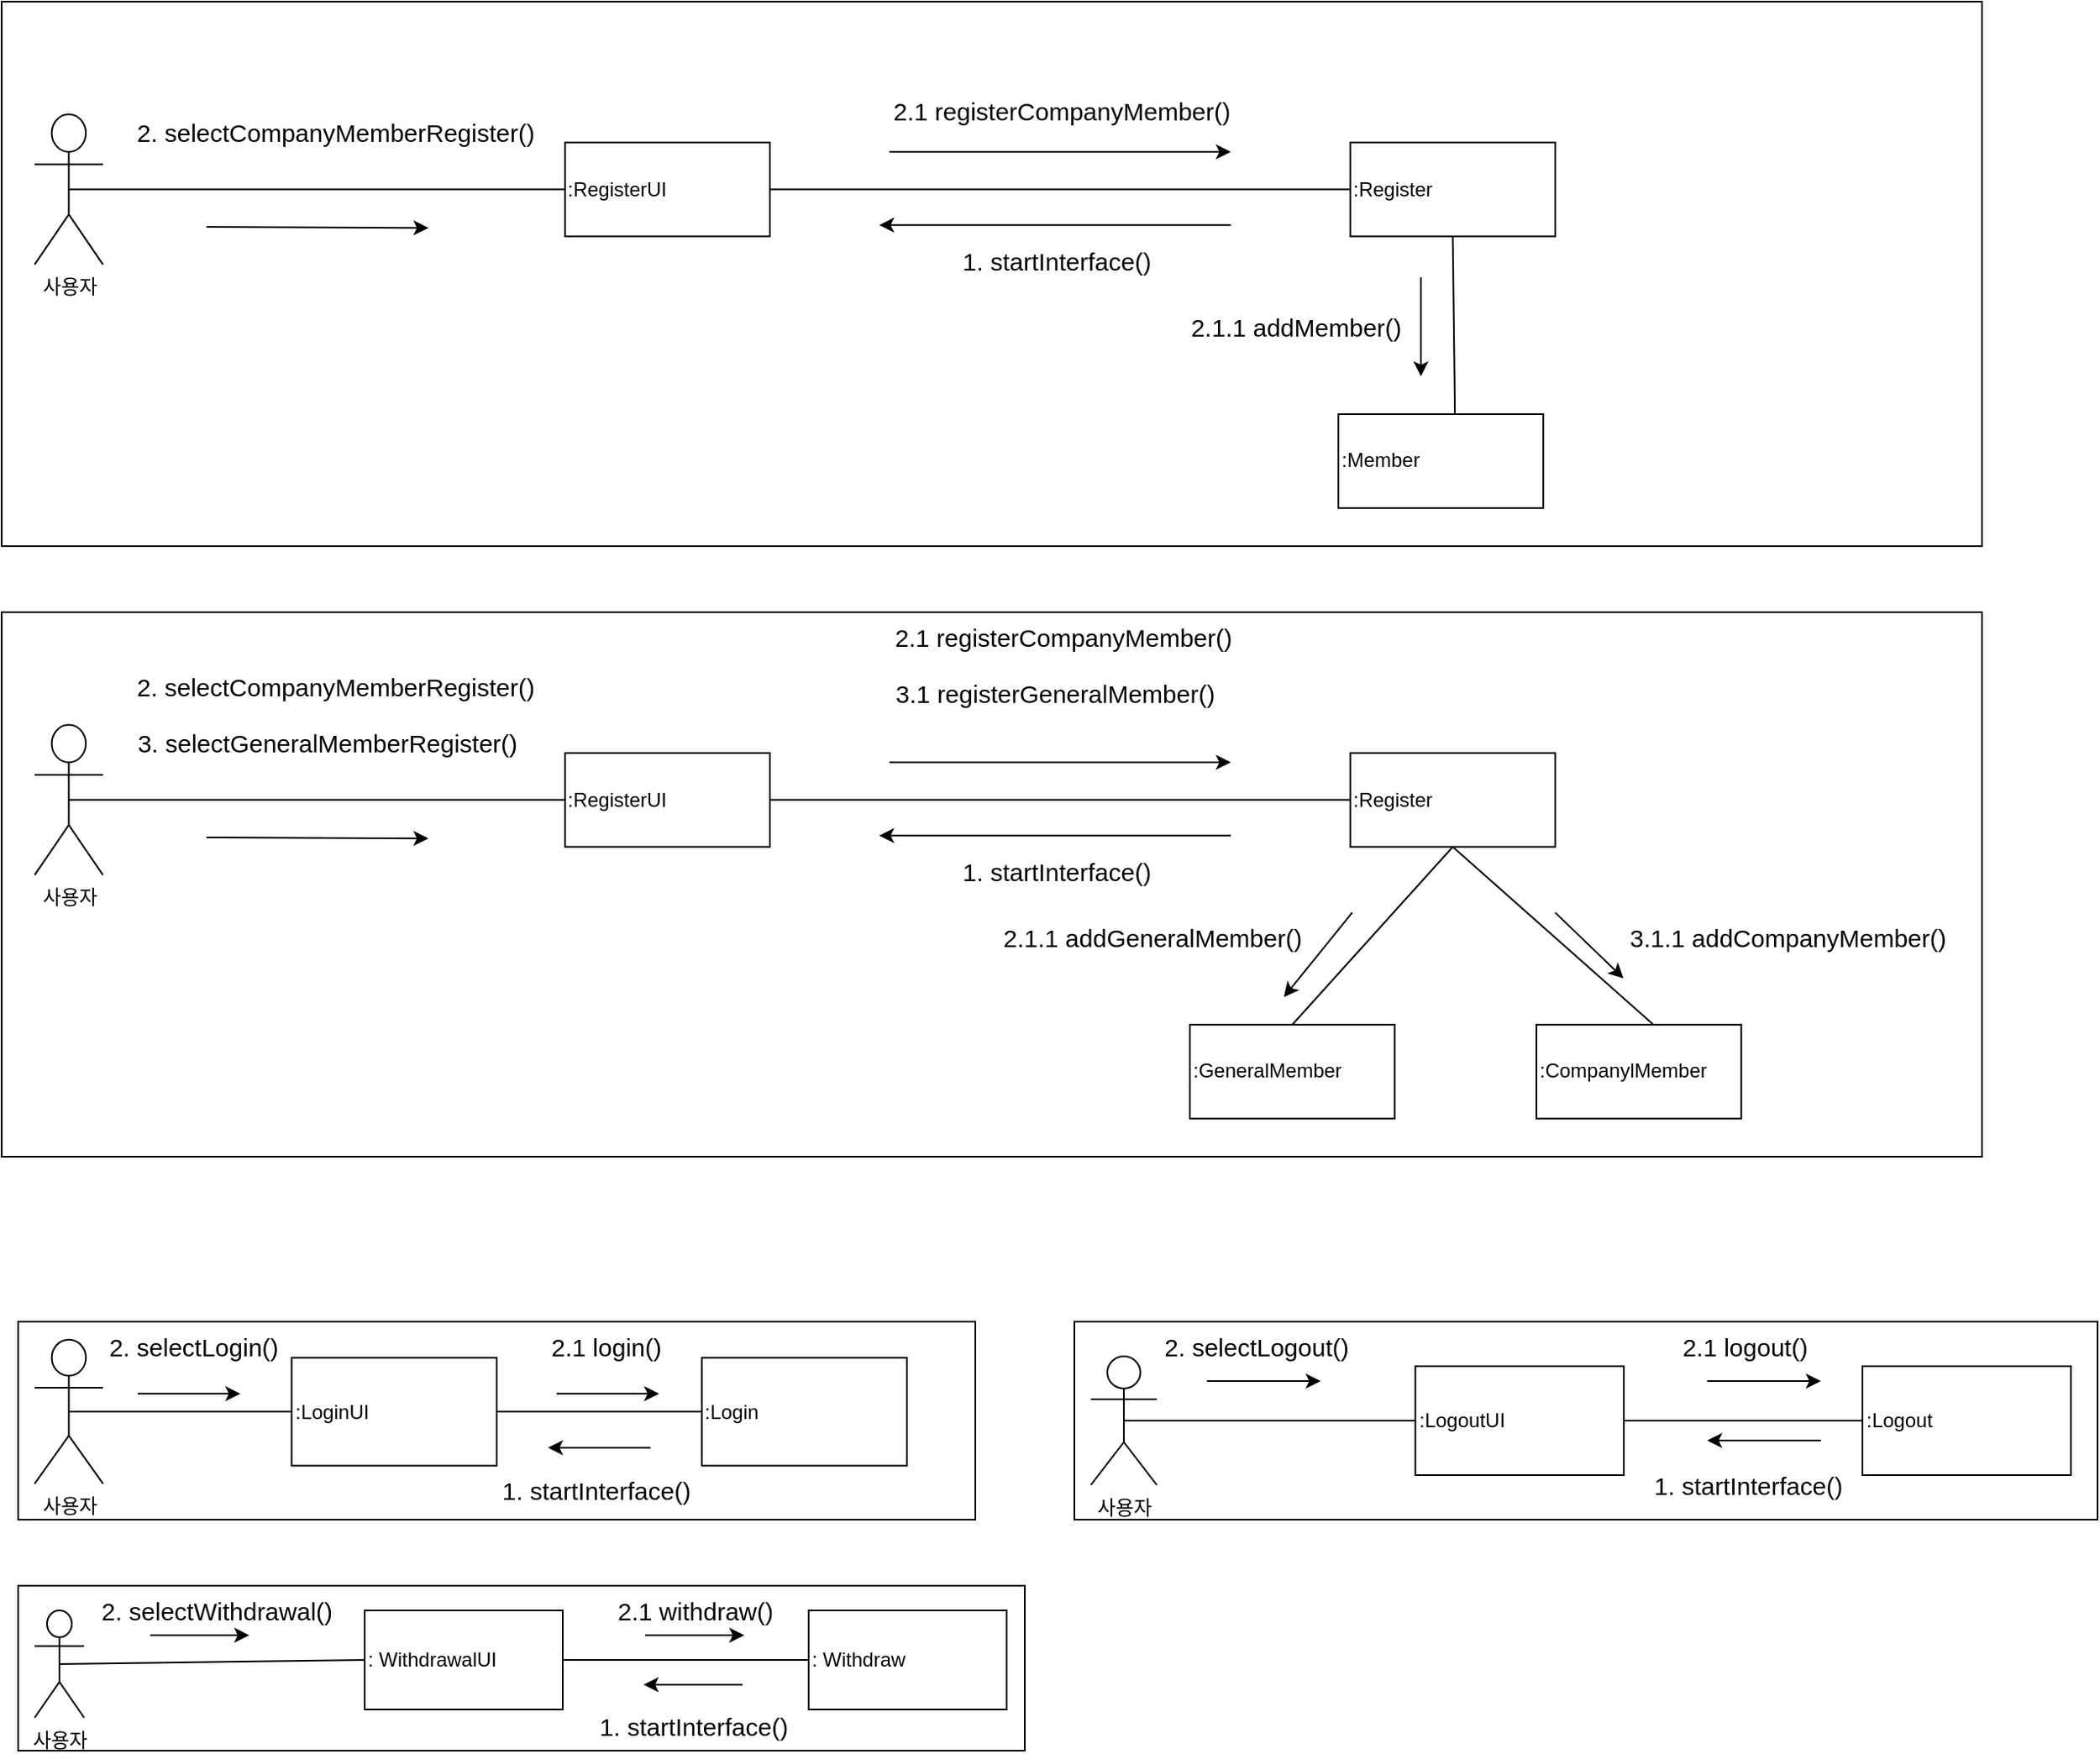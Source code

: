 <mxfile version="21.1.2" type="device">
  <diagram name="페이지-1" id="AninEFvJT3ZKiQwhQTG5">
    <mxGraphModel dx="644" dy="3836" grid="1" gridSize="10" guides="1" tooltips="1" connect="1" arrows="1" fold="1" page="1" pageScale="1" pageWidth="827" pageHeight="1169" math="0" shadow="0">
      <root>
        <mxCell id="0" />
        <mxCell id="1" parent="0" />
        <mxCell id="2z16GnawZwJ3g6S01oZl-36" value="" style="group;strokeColor=default;" vertex="1" connectable="0" parent="1">
          <mxGeometry x="70" y="-870" width="1200" height="330" as="geometry" />
        </mxCell>
        <mxCell id="GkUKL7oNnA0jOqPk9D3w-17" value="사용자&lt;br&gt;" style="shape=umlActor;verticalLabelPosition=bottom;verticalAlign=top;html=1;outlineConnect=0;" parent="2z16GnawZwJ3g6S01oZl-36" vertex="1">
          <mxGeometry x="20" y="68.276" width="41.379" height="91.034" as="geometry" />
        </mxCell>
        <mxCell id="GkUKL7oNnA0jOqPk9D3w-30" value=":RegisterUI" style="rounded=0;whiteSpace=wrap;html=1;movable=1;resizable=1;rotatable=1;deletable=1;editable=1;locked=0;connectable=1;align=left;" parent="2z16GnawZwJ3g6S01oZl-36" vertex="1">
          <mxGeometry x="341.379" y="85.345" width="124.138" height="56.897" as="geometry" />
        </mxCell>
        <mxCell id="GkUKL7oNnA0jOqPk9D3w-31" value=":Register" style="rounded=0;whiteSpace=wrap;html=1;movable=1;resizable=1;rotatable=1;deletable=1;editable=1;locked=0;connectable=1;align=left;" parent="2z16GnawZwJ3g6S01oZl-36" vertex="1">
          <mxGeometry x="817.241" y="85.345" width="124.138" height="56.897" as="geometry" />
        </mxCell>
        <mxCell id="GkUKL7oNnA0jOqPk9D3w-32" value=":GeneralMember" style="rounded=0;whiteSpace=wrap;html=1;movable=1;resizable=1;rotatable=1;deletable=1;editable=1;locked=0;connectable=1;align=left;" parent="2z16GnawZwJ3g6S01oZl-36" vertex="1">
          <mxGeometry x="720.003" y="250.003" width="124.138" height="56.897" as="geometry" />
        </mxCell>
        <mxCell id="n26gRQSFjIvoSWG-YcQ6-1" value="" style="endArrow=none;html=1;rounded=0;exitX=0.5;exitY=0.5;exitDx=0;exitDy=0;exitPerimeter=0;entryX=0;entryY=0.5;entryDx=0;entryDy=0;" parent="2z16GnawZwJ3g6S01oZl-36" source="GkUKL7oNnA0jOqPk9D3w-17" target="GkUKL7oNnA0jOqPk9D3w-30" edge="1">
          <mxGeometry width="50" height="50" relative="1" as="geometry">
            <mxPoint x="113.793" y="200.276" as="sourcePoint" />
            <mxPoint x="165.517" y="143.379" as="targetPoint" />
          </mxGeometry>
        </mxCell>
        <mxCell id="n26gRQSFjIvoSWG-YcQ6-2" value="" style="endArrow=none;html=1;rounded=0;exitX=1;exitY=0.5;exitDx=0;exitDy=0;entryX=0;entryY=0.5;entryDx=0;entryDy=0;" parent="2z16GnawZwJ3g6S01oZl-36" source="GkUKL7oNnA0jOqPk9D3w-30" target="GkUKL7oNnA0jOqPk9D3w-31" edge="1">
          <mxGeometry width="50" height="50" relative="1" as="geometry">
            <mxPoint x="331.034" y="261.724" as="sourcePoint" />
            <mxPoint x="382.759" y="204.828" as="targetPoint" />
          </mxGeometry>
        </mxCell>
        <mxCell id="n26gRQSFjIvoSWG-YcQ6-3" value="" style="endArrow=none;html=1;rounded=0;entryX=0.5;entryY=1;entryDx=0;entryDy=0;exitX=0.5;exitY=0;exitDx=0;exitDy=0;" parent="2z16GnawZwJ3g6S01oZl-36" source="GkUKL7oNnA0jOqPk9D3w-32" target="GkUKL7oNnA0jOqPk9D3w-31" edge="1">
          <mxGeometry width="50" height="50" relative="1" as="geometry">
            <mxPoint x="331.034" y="261.724" as="sourcePoint" />
            <mxPoint x="382.759" y="204.828" as="targetPoint" />
          </mxGeometry>
        </mxCell>
        <mxCell id="n26gRQSFjIvoSWG-YcQ6-4" value="" style="endArrow=classic;html=1;rounded=0;" parent="2z16GnawZwJ3g6S01oZl-36" edge="1">
          <mxGeometry width="50" height="50" relative="1" as="geometry">
            <mxPoint x="124.138" y="136.552" as="sourcePoint" />
            <mxPoint x="258.621" y="137.121" as="targetPoint" />
          </mxGeometry>
        </mxCell>
        <mxCell id="n26gRQSFjIvoSWG-YcQ6-5" value="" style="endArrow=classic;html=1;rounded=0;" parent="2z16GnawZwJ3g6S01oZl-36" edge="1">
          <mxGeometry width="50" height="50" relative="1" as="geometry">
            <mxPoint x="537.931" y="91.034" as="sourcePoint" />
            <mxPoint x="744.828" y="91.034" as="targetPoint" />
          </mxGeometry>
        </mxCell>
        <mxCell id="n26gRQSFjIvoSWG-YcQ6-6" value="" style="endArrow=classic;html=1;rounded=0;" parent="2z16GnawZwJ3g6S01oZl-36" edge="1">
          <mxGeometry width="50" height="50" relative="1" as="geometry">
            <mxPoint x="818.376" y="182.074" as="sourcePoint" />
            <mxPoint x="776.997" y="233.281" as="targetPoint" />
          </mxGeometry>
        </mxCell>
        <mxCell id="n26gRQSFjIvoSWG-YcQ6-7" value="" style="endArrow=classic;html=1;rounded=0;" parent="2z16GnawZwJ3g6S01oZl-36" edge="1">
          <mxGeometry width="50" height="50" relative="1" as="geometry">
            <mxPoint x="744.828" y="135.414" as="sourcePoint" />
            <mxPoint x="531.724" y="135.414" as="targetPoint" />
          </mxGeometry>
        </mxCell>
        <mxCell id="2z16GnawZwJ3g6S01oZl-3" value="&lt;font style=&quot;font-size: 15px;&quot;&gt;1. startInterface()&lt;/font&gt;" style="text;html=1;align=center;verticalAlign=middle;resizable=0;points=[];autosize=1;strokeColor=none;fillColor=none;" vertex="1" parent="2z16GnawZwJ3g6S01oZl-36">
          <mxGeometry x="568.966" y="142.241" width="140" height="30" as="geometry" />
        </mxCell>
        <mxCell id="2z16GnawZwJ3g6S01oZl-4" value="&lt;font style=&quot;font-size: 15px;&quot;&gt;2. selectCompanyMemberRegister()&lt;/font&gt;" style="text;html=1;align=center;verticalAlign=middle;resizable=0;points=[];autosize=1;strokeColor=none;fillColor=none;" vertex="1" parent="2z16GnawZwJ3g6S01oZl-36">
          <mxGeometry x="72.414" y="30" width="260" height="30" as="geometry" />
        </mxCell>
        <mxCell id="2z16GnawZwJ3g6S01oZl-5" value="&lt;font style=&quot;font-size: 15px;&quot;&gt;2.1 registerCompanyMember()&lt;/font&gt;" style="text;html=1;align=center;verticalAlign=middle;resizable=0;points=[];autosize=1;strokeColor=none;fillColor=none;" vertex="1" parent="2z16GnawZwJ3g6S01oZl-36">
          <mxGeometry x="527.586" width="230" height="30" as="geometry" />
        </mxCell>
        <mxCell id="2z16GnawZwJ3g6S01oZl-6" value="&lt;font style=&quot;font-size: 15px;&quot;&gt;2.1.1 addGeneralMember()&lt;/font&gt;" style="text;html=1;align=center;verticalAlign=middle;resizable=0;points=[];autosize=1;strokeColor=none;fillColor=none;" vertex="1" parent="2z16GnawZwJ3g6S01oZl-36">
          <mxGeometry x="596.897" y="182.069" width="200" height="30" as="geometry" />
        </mxCell>
        <mxCell id="2z16GnawZwJ3g6S01oZl-25" value="&lt;font style=&quot;font-size: 15px;&quot;&gt;3. selectGeneralMemberRegister()&lt;/font&gt;" style="text;html=1;align=center;verticalAlign=middle;resizable=0;points=[];autosize=1;strokeColor=none;fillColor=none;" vertex="1" parent="2z16GnawZwJ3g6S01oZl-36">
          <mxGeometry x="72.414" y="64.138" width="250" height="30" as="geometry" />
        </mxCell>
        <mxCell id="2z16GnawZwJ3g6S01oZl-26" value="&lt;font style=&quot;font-size: 15px;&quot;&gt;3.1 registerGeneralMember()&lt;/font&gt;" style="text;html=1;align=center;verticalAlign=middle;resizable=0;points=[];autosize=1;strokeColor=none;fillColor=none;" vertex="1" parent="2z16GnawZwJ3g6S01oZl-36">
          <mxGeometry x="527.586" y="34.138" width="220" height="30" as="geometry" />
        </mxCell>
        <mxCell id="2z16GnawZwJ3g6S01oZl-30" value=":CompanylMember" style="rounded=0;whiteSpace=wrap;html=1;movable=1;resizable=1;rotatable=1;deletable=1;editable=1;locked=0;connectable=1;align=left;" vertex="1" parent="2z16GnawZwJ3g6S01oZl-36">
          <mxGeometry x="929.999" y="250.003" width="124.138" height="56.897" as="geometry" />
        </mxCell>
        <mxCell id="2z16GnawZwJ3g6S01oZl-31" value="" style="endArrow=none;html=1;rounded=0;entryX=0.5;entryY=1;entryDx=0;entryDy=0;exitX=0.569;exitY=-0.005;exitDx=0;exitDy=0;exitPerimeter=0;" edge="1" parent="2z16GnawZwJ3g6S01oZl-36" source="2z16GnawZwJ3g6S01oZl-30" target="GkUKL7oNnA0jOqPk9D3w-31">
          <mxGeometry width="50" height="50" relative="1" as="geometry">
            <mxPoint x="786.207" y="284.483" as="sourcePoint" />
            <mxPoint x="889.655" y="153.621" as="targetPoint" />
          </mxGeometry>
        </mxCell>
        <mxCell id="2z16GnawZwJ3g6S01oZl-32" value="&lt;font style=&quot;font-size: 15px;&quot;&gt;3.1.1 addCompanyMember()&lt;/font&gt;" style="text;html=1;align=center;verticalAlign=middle;resizable=0;points=[];autosize=1;strokeColor=none;fillColor=none;" vertex="1" parent="2z16GnawZwJ3g6S01oZl-36">
          <mxGeometry x="972.414" y="182.069" width="220" height="30" as="geometry" />
        </mxCell>
        <mxCell id="2z16GnawZwJ3g6S01oZl-35" value="" style="endArrow=classic;html=1;rounded=0;" edge="1" parent="2z16GnawZwJ3g6S01oZl-36">
          <mxGeometry width="50" height="50" relative="1" as="geometry">
            <mxPoint x="941.379" y="182.069" as="sourcePoint" />
            <mxPoint x="982.759" y="221.897" as="targetPoint" />
          </mxGeometry>
        </mxCell>
        <mxCell id="2z16GnawZwJ3g6S01oZl-37" value="" style="group;strokeColor=default;" vertex="1" connectable="0" parent="1">
          <mxGeometry x="80" y="-440" width="580" height="120" as="geometry" />
        </mxCell>
        <mxCell id="GkUKL7oNnA0jOqPk9D3w-5" value="사용자" style="shape=umlActor;verticalLabelPosition=bottom;verticalAlign=top;html=1;outlineConnect=0;" parent="2z16GnawZwJ3g6S01oZl-37" vertex="1">
          <mxGeometry x="10" y="10.909" width="41.429" height="87.273" as="geometry" />
        </mxCell>
        <mxCell id="GkUKL7oNnA0jOqPk9D3w-23" value=":LoginUI" style="rounded=0;whiteSpace=wrap;html=1;align=left;" parent="2z16GnawZwJ3g6S01oZl-37" vertex="1">
          <mxGeometry x="165.714" y="21.818" width="124.286" height="65.455" as="geometry" />
        </mxCell>
        <mxCell id="GkUKL7oNnA0jOqPk9D3w-24" value=":Login" style="rounded=0;whiteSpace=wrap;html=1;align=left;" parent="2z16GnawZwJ3g6S01oZl-37" vertex="1">
          <mxGeometry x="414.286" y="21.818" width="124.286" height="65.455" as="geometry" />
        </mxCell>
        <mxCell id="n26gRQSFjIvoSWG-YcQ6-8" value="" style="endArrow=none;html=1;rounded=0;exitX=0.5;exitY=0.5;exitDx=0;exitDy=0;exitPerimeter=0;" parent="2z16GnawZwJ3g6S01oZl-37" source="GkUKL7oNnA0jOqPk9D3w-5" target="GkUKL7oNnA0jOqPk9D3w-23" edge="1">
          <mxGeometry width="50" height="50" relative="1" as="geometry">
            <mxPoint x="62.143" y="229.091" as="sourcePoint" />
            <mxPoint x="113.929" y="174.545" as="targetPoint" />
          </mxGeometry>
        </mxCell>
        <mxCell id="n26gRQSFjIvoSWG-YcQ6-9" value="" style="endArrow=none;html=1;rounded=0;exitX=1;exitY=0.5;exitDx=0;exitDy=0;entryX=0;entryY=0.5;entryDx=0;entryDy=0;" parent="2z16GnawZwJ3g6S01oZl-37" source="GkUKL7oNnA0jOqPk9D3w-23" target="GkUKL7oNnA0jOqPk9D3w-24" edge="1">
          <mxGeometry width="50" height="50" relative="1" as="geometry">
            <mxPoint x="321.071" y="109.091" as="sourcePoint" />
            <mxPoint x="372.857" y="54.545" as="targetPoint" />
          </mxGeometry>
        </mxCell>
        <mxCell id="n26gRQSFjIvoSWG-YcQ6-20" value="" style="endArrow=classic;html=1;rounded=0;" parent="2z16GnawZwJ3g6S01oZl-37" edge="1">
          <mxGeometry width="50" height="50" relative="1" as="geometry">
            <mxPoint x="72.5" y="43.636" as="sourcePoint" />
            <mxPoint x="134.643" y="43.636" as="targetPoint" />
          </mxGeometry>
        </mxCell>
        <mxCell id="n26gRQSFjIvoSWG-YcQ6-21" value="" style="endArrow=classic;html=1;rounded=0;" parent="2z16GnawZwJ3g6S01oZl-37" edge="1">
          <mxGeometry width="50" height="50" relative="1" as="geometry">
            <mxPoint x="326.25" y="43.636" as="sourcePoint" />
            <mxPoint x="388.393" y="43.636" as="targetPoint" />
          </mxGeometry>
        </mxCell>
        <mxCell id="2z16GnawZwJ3g6S01oZl-7" value="&lt;font style=&quot;font-size: 15px;&quot;&gt;2. selectLogin()&lt;/font&gt;" style="text;html=1;align=center;verticalAlign=middle;resizable=0;points=[];autosize=1;strokeColor=none;fillColor=none;" vertex="1" parent="2z16GnawZwJ3g6S01oZl-37">
          <mxGeometry x="41.429" width="130" height="30" as="geometry" />
        </mxCell>
        <mxCell id="2z16GnawZwJ3g6S01oZl-8" value="&lt;font style=&quot;font-size: 15px;&quot;&gt;1. startInterface()&lt;/font&gt;" style="text;html=1;align=center;verticalAlign=middle;resizable=0;points=[];autosize=1;strokeColor=none;fillColor=none;" vertex="1" parent="2z16GnawZwJ3g6S01oZl-37">
          <mxGeometry x="279.643" y="87.273" width="140" height="30" as="geometry" />
        </mxCell>
        <mxCell id="2z16GnawZwJ3g6S01oZl-9" value="" style="endArrow=classic;html=1;rounded=0;" edge="1" parent="2z16GnawZwJ3g6S01oZl-37">
          <mxGeometry width="50" height="50" relative="1" as="geometry">
            <mxPoint x="383.214" y="76.364" as="sourcePoint" />
            <mxPoint x="321.071" y="76.364" as="targetPoint" />
          </mxGeometry>
        </mxCell>
        <mxCell id="2z16GnawZwJ3g6S01oZl-10" value="&lt;font style=&quot;font-size: 15px;&quot;&gt;2.1 login()&lt;/font&gt;" style="text;html=1;align=center;verticalAlign=middle;resizable=0;points=[];autosize=1;strokeColor=none;fillColor=none;" vertex="1" parent="2z16GnawZwJ3g6S01oZl-37">
          <mxGeometry x="310.714" width="90" height="30" as="geometry" />
        </mxCell>
        <mxCell id="2z16GnawZwJ3g6S01oZl-38" value="" style="group;strokeColor=default;" vertex="1" connectable="0" parent="1">
          <mxGeometry x="720" y="-440" width="620" height="120" as="geometry" />
        </mxCell>
        <mxCell id="Uw-pVoqwRQZvUnRisrzm-1" value="사용자" style="shape=umlActor;verticalLabelPosition=bottom;verticalAlign=top;html=1;outlineConnect=0;" parent="2z16GnawZwJ3g6S01oZl-38" vertex="1">
          <mxGeometry x="10" y="21" width="40" height="78" as="geometry" />
        </mxCell>
        <mxCell id="Uw-pVoqwRQZvUnRisrzm-2" value=":LogoutUI" style="rounded=0;whiteSpace=wrap;html=1;align=left;" parent="2z16GnawZwJ3g6S01oZl-38" vertex="1">
          <mxGeometry x="206.667" y="27" width="126.296" height="66" as="geometry" />
        </mxCell>
        <mxCell id="Uw-pVoqwRQZvUnRisrzm-3" value=":Logout" style="rounded=0;whiteSpace=wrap;html=1;align=left;" parent="2z16GnawZwJ3g6S01oZl-38" vertex="1">
          <mxGeometry x="477.554" y="27" width="126.296" height="66" as="geometry" />
        </mxCell>
        <mxCell id="n26gRQSFjIvoSWG-YcQ6-12" value="" style="endArrow=none;html=1;rounded=0;exitX=0.5;exitY=0.5;exitDx=0;exitDy=0;exitPerimeter=0;" parent="2z16GnawZwJ3g6S01oZl-38" source="Uw-pVoqwRQZvUnRisrzm-1" target="Uw-pVoqwRQZvUnRisrzm-2" edge="1">
          <mxGeometry width="50" height="50" relative="1" as="geometry">
            <mxPoint x="413.333" y="216" as="sourcePoint" />
            <mxPoint x="470.741" y="156" as="targetPoint" />
          </mxGeometry>
        </mxCell>
        <mxCell id="n26gRQSFjIvoSWG-YcQ6-13" value="" style="endArrow=none;html=1;rounded=0;exitX=1;exitY=0.5;exitDx=0;exitDy=0;" parent="2z16GnawZwJ3g6S01oZl-38" source="Uw-pVoqwRQZvUnRisrzm-2" target="Uw-pVoqwRQZvUnRisrzm-3" edge="1">
          <mxGeometry width="50" height="50" relative="1" as="geometry">
            <mxPoint x="413.333" y="216" as="sourcePoint" />
            <mxPoint x="470.741" y="156" as="targetPoint" />
          </mxGeometry>
        </mxCell>
        <mxCell id="n26gRQSFjIvoSWG-YcQ6-22" value="" style="endArrow=classic;html=1;rounded=0;" parent="2z16GnawZwJ3g6S01oZl-38" edge="1">
          <mxGeometry width="50" height="50" relative="1" as="geometry">
            <mxPoint x="80.37" y="36" as="sourcePoint" />
            <mxPoint x="149.259" y="36" as="targetPoint" />
          </mxGeometry>
        </mxCell>
        <mxCell id="n26gRQSFjIvoSWG-YcQ6-23" value="" style="endArrow=classic;html=1;rounded=0;" parent="2z16GnawZwJ3g6S01oZl-38" edge="1">
          <mxGeometry width="50" height="50" relative="1" as="geometry">
            <mxPoint x="383.481" y="36" as="sourcePoint" />
            <mxPoint x="452.37" y="36" as="targetPoint" />
          </mxGeometry>
        </mxCell>
        <mxCell id="2z16GnawZwJ3g6S01oZl-13" value="&lt;font style=&quot;font-size: 15px;&quot;&gt;1. startInterface()&lt;/font&gt;" style="text;html=1;align=center;verticalAlign=middle;resizable=0;points=[];autosize=1;strokeColor=none;fillColor=none;" vertex="1" parent="2z16GnawZwJ3g6S01oZl-38">
          <mxGeometry x="337.556" y="84" width="140" height="30" as="geometry" />
        </mxCell>
        <mxCell id="2z16GnawZwJ3g6S01oZl-14" value="" style="endArrow=classic;html=1;rounded=0;" edge="1" parent="2z16GnawZwJ3g6S01oZl-38">
          <mxGeometry width="50" height="50" relative="1" as="geometry">
            <mxPoint x="452.37" y="72.0" as="sourcePoint" />
            <mxPoint x="383.481" y="72.0" as="targetPoint" />
          </mxGeometry>
        </mxCell>
        <mxCell id="2z16GnawZwJ3g6S01oZl-15" value="&lt;font style=&quot;font-size: 15px;&quot;&gt;2. selectLogout()&lt;/font&gt;" style="text;html=1;align=center;verticalAlign=middle;resizable=0;points=[];autosize=1;strokeColor=none;fillColor=none;" vertex="1" parent="2z16GnawZwJ3g6S01oZl-38">
          <mxGeometry x="40.185" width="140" height="30" as="geometry" />
        </mxCell>
        <mxCell id="2z16GnawZwJ3g6S01oZl-16" value="&lt;font style=&quot;font-size: 15px;&quot;&gt;2.1 logout()&lt;/font&gt;" style="text;html=1;align=center;verticalAlign=middle;resizable=0;points=[];autosize=1;strokeColor=none;fillColor=none;" vertex="1" parent="2z16GnawZwJ3g6S01oZl-38">
          <mxGeometry x="355.926" width="100" height="30" as="geometry" />
        </mxCell>
        <mxCell id="2z16GnawZwJ3g6S01oZl-39" value="" style="group;strokeColor=default;" vertex="1" connectable="0" parent="1">
          <mxGeometry x="80" y="-280" width="610" height="100" as="geometry" />
        </mxCell>
        <mxCell id="GkUKL7oNnA0jOqPk9D3w-11" value="사용자" style="shape=umlActor;verticalLabelPosition=bottom;verticalAlign=top;html=1;outlineConnect=0;" parent="2z16GnawZwJ3g6S01oZl-39" vertex="1">
          <mxGeometry x="10" y="15" width="30" height="65" as="geometry" />
        </mxCell>
        <mxCell id="GkUKL7oNnA0jOqPk9D3w-27" value=":&amp;nbsp;WithdrawalUI" style="rounded=0;whiteSpace=wrap;html=1;align=left;" parent="2z16GnawZwJ3g6S01oZl-39" vertex="1">
          <mxGeometry x="210" y="15" width="120" height="60" as="geometry" />
        </mxCell>
        <mxCell id="GkUKL7oNnA0jOqPk9D3w-28" value=":&amp;nbsp;Withdraw" style="rounded=0;whiteSpace=wrap;html=1;align=left;" parent="2z16GnawZwJ3g6S01oZl-39" vertex="1">
          <mxGeometry x="479" y="15" width="120" height="60" as="geometry" />
        </mxCell>
        <mxCell id="n26gRQSFjIvoSWG-YcQ6-16" value="" style="endArrow=none;html=1;rounded=0;exitX=0.5;exitY=0.5;exitDx=0;exitDy=0;exitPerimeter=0;entryX=0;entryY=0.5;entryDx=0;entryDy=0;" parent="2z16GnawZwJ3g6S01oZl-39" source="GkUKL7oNnA0jOqPk9D3w-11" target="GkUKL7oNnA0jOqPk9D3w-27" edge="1">
          <mxGeometry width="50" height="50" relative="1" as="geometry">
            <mxPoint x="280" y="90" as="sourcePoint" />
            <mxPoint x="330" y="40" as="targetPoint" />
          </mxGeometry>
        </mxCell>
        <mxCell id="n26gRQSFjIvoSWG-YcQ6-17" value="" style="endArrow=none;html=1;rounded=0;exitX=0;exitY=0.5;exitDx=0;exitDy=0;entryX=1;entryY=0.5;entryDx=0;entryDy=0;" parent="2z16GnawZwJ3g6S01oZl-39" source="GkUKL7oNnA0jOqPk9D3w-28" target="GkUKL7oNnA0jOqPk9D3w-27" edge="1">
          <mxGeometry width="50" height="50" relative="1" as="geometry">
            <mxPoint x="280" y="90" as="sourcePoint" />
            <mxPoint x="330" y="40" as="targetPoint" />
          </mxGeometry>
        </mxCell>
        <mxCell id="n26gRQSFjIvoSWG-YcQ6-24" value="" style="endArrow=classic;html=1;rounded=0;" parent="2z16GnawZwJ3g6S01oZl-39" edge="1">
          <mxGeometry width="50" height="50" relative="1" as="geometry">
            <mxPoint x="80" y="30" as="sourcePoint" />
            <mxPoint x="140" y="30" as="targetPoint" />
          </mxGeometry>
        </mxCell>
        <mxCell id="n26gRQSFjIvoSWG-YcQ6-25" value="" style="endArrow=classic;html=1;rounded=0;" parent="2z16GnawZwJ3g6S01oZl-39" edge="1">
          <mxGeometry width="50" height="50" relative="1" as="geometry">
            <mxPoint x="380" y="30" as="sourcePoint" />
            <mxPoint x="440" y="30" as="targetPoint" />
          </mxGeometry>
        </mxCell>
        <mxCell id="2z16GnawZwJ3g6S01oZl-21" value="&lt;font style=&quot;font-size: 15px;&quot;&gt;1. startInterface()&lt;/font&gt;" style="text;html=1;align=center;verticalAlign=middle;resizable=0;points=[];autosize=1;strokeColor=none;fillColor=none;" vertex="1" parent="2z16GnawZwJ3g6S01oZl-39">
          <mxGeometry x="339" y="70" width="140" height="30" as="geometry" />
        </mxCell>
        <mxCell id="2z16GnawZwJ3g6S01oZl-22" value="" style="endArrow=classic;html=1;rounded=0;" edge="1" parent="2z16GnawZwJ3g6S01oZl-39">
          <mxGeometry width="50" height="50" relative="1" as="geometry">
            <mxPoint x="439" y="60.0" as="sourcePoint" />
            <mxPoint x="379" y="60.0" as="targetPoint" />
          </mxGeometry>
        </mxCell>
        <mxCell id="2z16GnawZwJ3g6S01oZl-23" value="&lt;font style=&quot;font-size: 15px;&quot;&gt;2. selectWithdrawal()&lt;/font&gt;" style="text;html=1;align=center;verticalAlign=middle;resizable=0;points=[];autosize=1;strokeColor=none;fillColor=none;" vertex="1" parent="2z16GnawZwJ3g6S01oZl-39">
          <mxGeometry x="40" width="160" height="30" as="geometry" />
        </mxCell>
        <mxCell id="2z16GnawZwJ3g6S01oZl-24" value="&lt;font style=&quot;font-size: 15px;&quot;&gt;2.1 withdraw()&lt;/font&gt;" style="text;html=1;align=center;verticalAlign=middle;resizable=0;points=[];autosize=1;strokeColor=none;fillColor=none;" vertex="1" parent="2z16GnawZwJ3g6S01oZl-39">
          <mxGeometry x="350" width="120" height="30" as="geometry" />
        </mxCell>
        <mxCell id="2z16GnawZwJ3g6S01oZl-70" value="" style="group" vertex="1" connectable="0" parent="1">
          <mxGeometry x="70" y="-1240" width="1200" height="330" as="geometry" />
        </mxCell>
        <mxCell id="2z16GnawZwJ3g6S01oZl-43" value="" style="group;strokeColor=default;container=0;" vertex="1" connectable="0" parent="2z16GnawZwJ3g6S01oZl-70">
          <mxGeometry width="1200" height="330" as="geometry" />
        </mxCell>
        <mxCell id="2z16GnawZwJ3g6S01oZl-44" value="사용자&lt;br&gt;" style="shape=umlActor;verticalLabelPosition=bottom;verticalAlign=top;html=1;outlineConnect=0;" vertex="1" parent="2z16GnawZwJ3g6S01oZl-70">
          <mxGeometry x="20" y="68.276" width="41.379" height="91.034" as="geometry" />
        </mxCell>
        <mxCell id="2z16GnawZwJ3g6S01oZl-45" value=":RegisterUI" style="rounded=0;whiteSpace=wrap;html=1;movable=1;resizable=1;rotatable=1;deletable=1;editable=1;locked=0;connectable=1;align=left;" vertex="1" parent="2z16GnawZwJ3g6S01oZl-70">
          <mxGeometry x="341.379" y="85.345" width="124.138" height="56.897" as="geometry" />
        </mxCell>
        <mxCell id="2z16GnawZwJ3g6S01oZl-46" value=":Register" style="rounded=0;whiteSpace=wrap;html=1;movable=1;resizable=1;rotatable=1;deletable=1;editable=1;locked=0;connectable=1;align=left;" vertex="1" parent="2z16GnawZwJ3g6S01oZl-70">
          <mxGeometry x="817.241" y="85.345" width="124.138" height="56.897" as="geometry" />
        </mxCell>
        <mxCell id="2z16GnawZwJ3g6S01oZl-48" value="" style="endArrow=none;html=1;rounded=0;exitX=0.5;exitY=0.5;exitDx=0;exitDy=0;exitPerimeter=0;entryX=0;entryY=0.5;entryDx=0;entryDy=0;" edge="1" parent="2z16GnawZwJ3g6S01oZl-70" source="2z16GnawZwJ3g6S01oZl-44" target="2z16GnawZwJ3g6S01oZl-45">
          <mxGeometry width="50" height="50" relative="1" as="geometry">
            <mxPoint x="113.793" y="200.276" as="sourcePoint" />
            <mxPoint x="165.517" y="143.379" as="targetPoint" />
          </mxGeometry>
        </mxCell>
        <mxCell id="2z16GnawZwJ3g6S01oZl-49" value="" style="endArrow=none;html=1;rounded=0;exitX=1;exitY=0.5;exitDx=0;exitDy=0;entryX=0;entryY=0.5;entryDx=0;entryDy=0;" edge="1" parent="2z16GnawZwJ3g6S01oZl-70" source="2z16GnawZwJ3g6S01oZl-45" target="2z16GnawZwJ3g6S01oZl-46">
          <mxGeometry width="50" height="50" relative="1" as="geometry">
            <mxPoint x="331.034" y="261.724" as="sourcePoint" />
            <mxPoint x="382.759" y="204.828" as="targetPoint" />
          </mxGeometry>
        </mxCell>
        <mxCell id="2z16GnawZwJ3g6S01oZl-51" value="" style="endArrow=classic;html=1;rounded=0;" edge="1" parent="2z16GnawZwJ3g6S01oZl-70">
          <mxGeometry width="50" height="50" relative="1" as="geometry">
            <mxPoint x="124.138" y="136.552" as="sourcePoint" />
            <mxPoint x="258.621" y="137.121" as="targetPoint" />
          </mxGeometry>
        </mxCell>
        <mxCell id="2z16GnawZwJ3g6S01oZl-52" value="" style="endArrow=classic;html=1;rounded=0;" edge="1" parent="2z16GnawZwJ3g6S01oZl-70">
          <mxGeometry width="50" height="50" relative="1" as="geometry">
            <mxPoint x="537.931" y="91.034" as="sourcePoint" />
            <mxPoint x="744.828" y="91.034" as="targetPoint" />
          </mxGeometry>
        </mxCell>
        <mxCell id="2z16GnawZwJ3g6S01oZl-53" value="" style="endArrow=classic;html=1;rounded=0;" edge="1" parent="2z16GnawZwJ3g6S01oZl-70">
          <mxGeometry width="50" height="50" relative="1" as="geometry">
            <mxPoint x="860" y="167.07" as="sourcePoint" />
            <mxPoint x="860" y="227.07" as="targetPoint" />
          </mxGeometry>
        </mxCell>
        <mxCell id="2z16GnawZwJ3g6S01oZl-54" value="" style="endArrow=classic;html=1;rounded=0;" edge="1" parent="2z16GnawZwJ3g6S01oZl-70">
          <mxGeometry width="50" height="50" relative="1" as="geometry">
            <mxPoint x="744.828" y="135.414" as="sourcePoint" />
            <mxPoint x="531.724" y="135.414" as="targetPoint" />
          </mxGeometry>
        </mxCell>
        <mxCell id="2z16GnawZwJ3g6S01oZl-55" value="&lt;font style=&quot;font-size: 15px;&quot;&gt;1. startInterface()&lt;/font&gt;" style="text;html=1;align=center;verticalAlign=middle;resizable=0;points=[];autosize=1;strokeColor=none;fillColor=none;" vertex="1" parent="2z16GnawZwJ3g6S01oZl-70">
          <mxGeometry x="568.966" y="142.241" width="140" height="30" as="geometry" />
        </mxCell>
        <mxCell id="2z16GnawZwJ3g6S01oZl-56" value="&lt;font style=&quot;font-size: 15px;&quot;&gt;2. selectCompanyMemberRegister()&lt;/font&gt;" style="text;html=1;align=center;verticalAlign=middle;resizable=0;points=[];autosize=1;strokeColor=none;fillColor=none;" vertex="1" parent="2z16GnawZwJ3g6S01oZl-70">
          <mxGeometry x="72.414" y="64.14" width="260" height="30" as="geometry" />
        </mxCell>
        <mxCell id="2z16GnawZwJ3g6S01oZl-57" value="&lt;font style=&quot;font-size: 15px;&quot;&gt;2.1 registerCompanyMember()&lt;/font&gt;" style="text;html=1;align=center;verticalAlign=middle;resizable=0;points=[];autosize=1;strokeColor=none;fillColor=none;" vertex="1" parent="2z16GnawZwJ3g6S01oZl-70">
          <mxGeometry x="526.996" y="51" width="230" height="30" as="geometry" />
        </mxCell>
        <mxCell id="2z16GnawZwJ3g6S01oZl-61" value=":Member" style="rounded=0;whiteSpace=wrap;html=1;movable=1;resizable=1;rotatable=1;deletable=1;editable=1;locked=0;connectable=1;align=left;" vertex="1" parent="2z16GnawZwJ3g6S01oZl-70">
          <mxGeometry x="809.999" y="250.003" width="124.138" height="56.897" as="geometry" />
        </mxCell>
        <mxCell id="2z16GnawZwJ3g6S01oZl-62" value="" style="endArrow=none;html=1;rounded=0;entryX=0.5;entryY=1;entryDx=0;entryDy=0;exitX=0.569;exitY=-0.005;exitDx=0;exitDy=0;exitPerimeter=0;" edge="1" parent="2z16GnawZwJ3g6S01oZl-70" source="2z16GnawZwJ3g6S01oZl-61" target="2z16GnawZwJ3g6S01oZl-46">
          <mxGeometry width="50" height="50" relative="1" as="geometry">
            <mxPoint x="786.207" y="284.483" as="sourcePoint" />
            <mxPoint x="889.655" y="153.621" as="targetPoint" />
          </mxGeometry>
        </mxCell>
        <mxCell id="2z16GnawZwJ3g6S01oZl-63" value="&lt;font style=&quot;font-size: 15px;&quot;&gt;2.1.1 addMember()&lt;/font&gt;" style="text;html=1;align=center;verticalAlign=middle;resizable=0;points=[];autosize=1;strokeColor=none;fillColor=none;" vertex="1" parent="2z16GnawZwJ3g6S01oZl-70">
          <mxGeometry x="708.964" y="182.069" width="150" height="30" as="geometry" />
        </mxCell>
      </root>
    </mxGraphModel>
  </diagram>
</mxfile>
